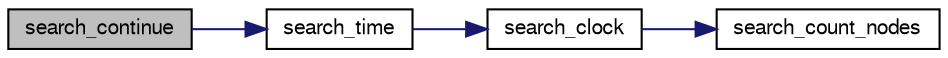 digraph "search_continue"
{
 // LATEX_PDF_SIZE
  bgcolor="transparent";
  edge [fontname="FreeSans",fontsize="10",labelfontname="FreeSans",labelfontsize="10"];
  node [fontname="FreeSans",fontsize="10",shape=record];
  rankdir="LR";
  Node1 [label="search_continue",height=0.2,width=0.4,color="black", fillcolor="grey75", style="filled", fontcolor="black",tooltip="Check if it can iterate more..."];
  Node1 -> Node2 [color="midnightblue",fontsize="10",style="solid",fontname="FreeSans"];
  Node2 [label="search_time",height=0.2,width=0.4,color="black",URL="$search_8c.html#afcdfa9c4ac42ff535885efeb671ffe8d",tooltip="Return the time spent by the search."];
  Node2 -> Node3 [color="midnightblue",fontsize="10",style="solid",fontname="FreeSans"];
  Node3 [label="search_clock",height=0.2,width=0.4,color="black",URL="$search_8c.html#a5710e38d5c67dd03d99307b442d00a63",tooltip="Return the time spent by the search."];
  Node3 -> Node4 [color="midnightblue",fontsize="10",style="solid",fontname="FreeSans"];
  Node4 [label="search_count_nodes",height=0.2,width=0.4,color="black",URL="$search_8c.html#a66fbe49d1b42845bef2a07d0219a525c",tooltip="Return the number of nodes searched."];
}
